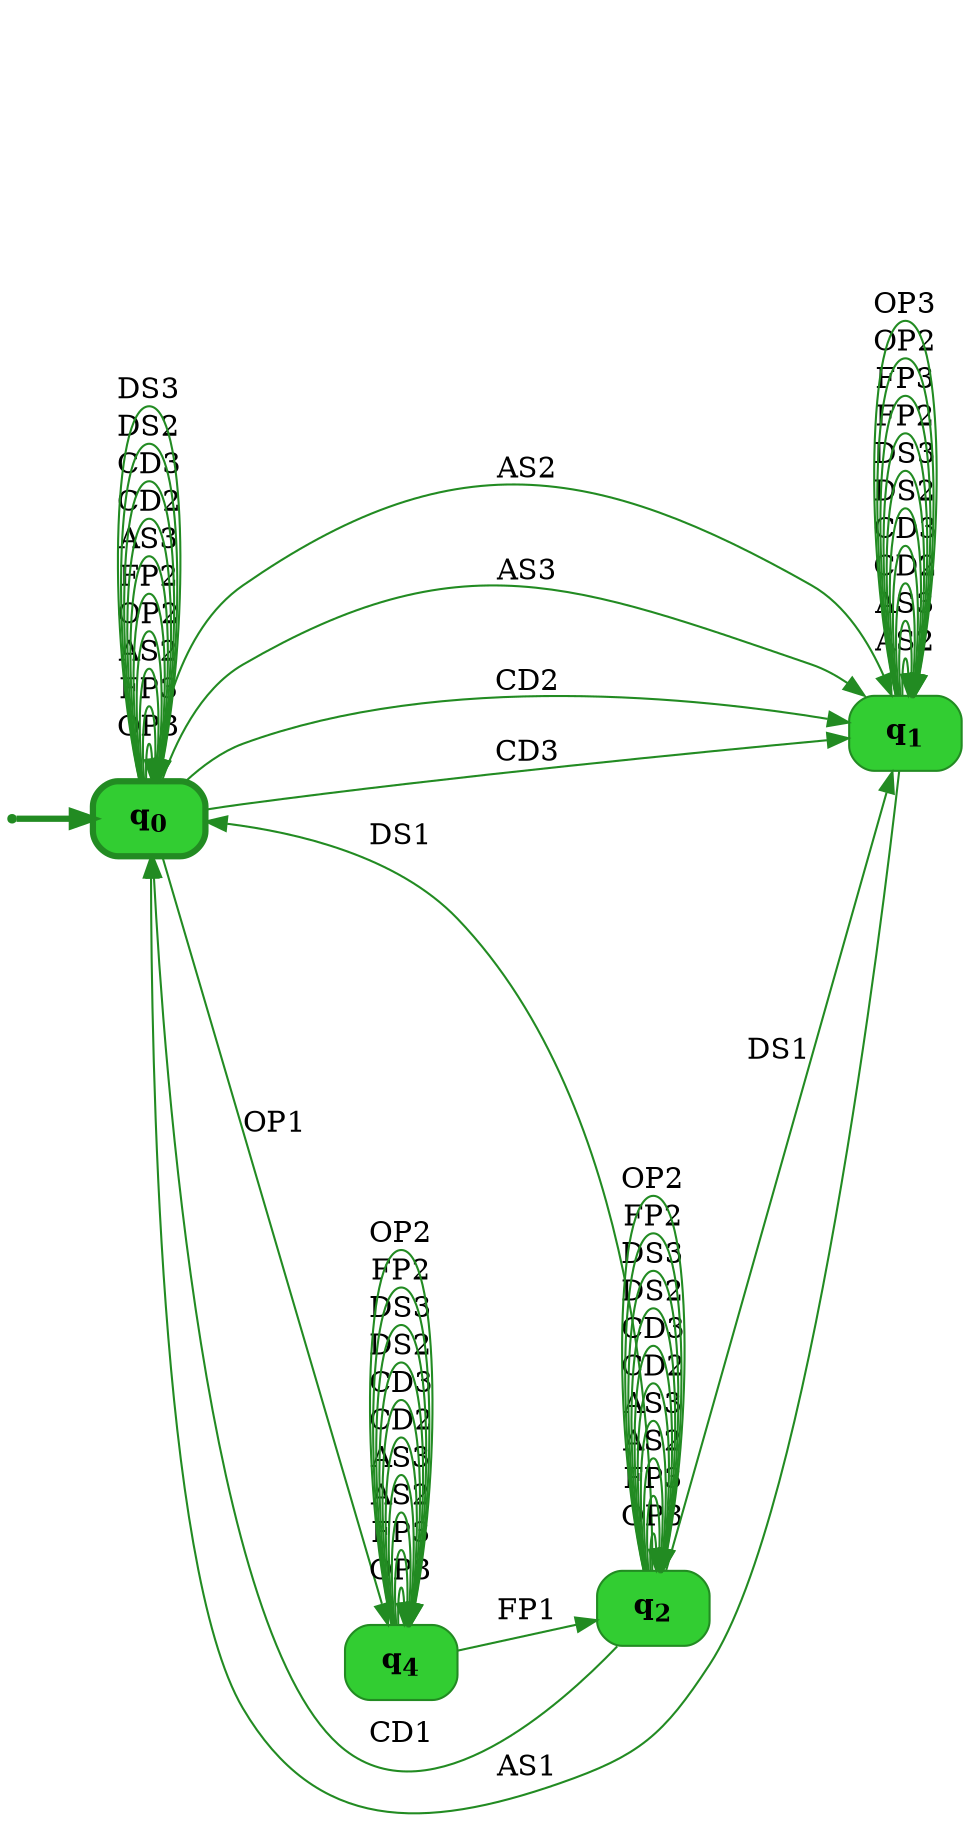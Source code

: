 digraph g {

	rankdir="LR"

	__invisible__[shape="point", color="forestgreen"]
	q0[label=<<b>q<sub>0</sub></b>>, shape="box", style="rounded, filled", fillcolor="limegreen", color="forestgreen", penwidth=3] // Initial
	q4[label=<<b>q<sub>4</sub></b>>, shape="box", style="rounded, filled", fillcolor="limegreen", color="forestgreen"]
	q2[label=<<b>q<sub>2</sub></b>>, shape="box", style="rounded, filled", fillcolor="limegreen", color="forestgreen"]
	q1[label=<<b>q<sub>1</sub></b>>, shape="box", style="rounded, filled", fillcolor="limegreen", color="forestgreen"]

	__invisible__ -> q0[penwidth=3, color="forestgreen"]
	q0 -> q4[label=<OP1>, color="forestgreen"]
	q4 -> q2[label=<FP1>, color="forestgreen"]
	q2 -> q0[label=<CD1>, color="forestgreen"]
	q2 -> q2[label=<OP3>, color="forestgreen"]
	q2 -> q2[label=<FP3>, color="forestgreen"]
	q2 -> q2[label=<AS2>, color="forestgreen"]
	q2 -> q2[label=<AS3>, color="forestgreen"]
	q2 -> q2[label=<CD2>, color="forestgreen"]
	q2 -> q2[label=<CD3>, color="forestgreen"]
	q2 -> q0[label=<DS1>, color="forestgreen"]
	q2 -> q1[label=<DS1>, color="forestgreen"]
	q1 -> q0[label=<AS1>, color="forestgreen"]
	q1 -> q1[label=<AS2>, color="forestgreen"]
	q1 -> q1[label=<AS3>, color="forestgreen"]
	q1 -> q1[label=<CD2>, color="forestgreen"]
	q1 -> q1[label=<CD3>, color="forestgreen"]
	q1 -> q1[label=<DS2>, color="forestgreen"]
	q1 -> q1[label=<DS3>, color="forestgreen"]
	q1 -> q1[label=<FP2>, color="forestgreen"]
	q1 -> q1[label=<FP3>, color="forestgreen"]
	q1 -> q1[label=<OP2>, color="forestgreen"]
	q1 -> q1[label=<OP3>, color="forestgreen"]
	q2 -> q2[label=<DS2>, color="forestgreen"]
	q2 -> q2[label=<DS3>, color="forestgreen"]
	q2 -> q2[label=<FP2>, color="forestgreen"]
	q2 -> q2[label=<OP2>, color="forestgreen"]
	q4 -> q4[label=<OP3>, color="forestgreen"]
	q4 -> q4[label=<FP3>, color="forestgreen"]
	q4 -> q4[label=<AS2>, color="forestgreen"]
	q4 -> q4[label=<AS3>, color="forestgreen"]
	q4 -> q4[label=<CD2>, color="forestgreen"]
	q4 -> q4[label=<CD3>, color="forestgreen"]
	q4 -> q4[label=<DS2>, color="forestgreen"]
	q4 -> q4[label=<DS3>, color="forestgreen"]
	q4 -> q4[label=<FP2>, color="forestgreen"]
	q4 -> q4[label=<OP2>, color="forestgreen"]
	q0 -> q0[label=<OP3>, color="forestgreen"]
	q0 -> q0[label=<FP3>, color="forestgreen"]
	q0 -> q0[label=<AS2>, color="forestgreen"]
	q0 -> q0[label=<OP2>, color="forestgreen"]
	q0 -> q0[label=<FP2>, color="forestgreen"]
	q0 -> q1[label=<AS2>, color="forestgreen"]
	q0 -> q0[label=<AS3>, color="forestgreen"]
	q0 -> q1[label=<AS3>, color="forestgreen"]
	q0 -> q0[label=<CD2>, color="forestgreen"]
	q0 -> q1[label=<CD2>, color="forestgreen"]
	q0 -> q0[label=<CD3>, color="forestgreen"]
	q0 -> q1[label=<CD3>, color="forestgreen"]
	q0 -> q0[label=<DS2>, color="forestgreen"]
	q0 -> q0[label=<DS3>, color="forestgreen"]

}
